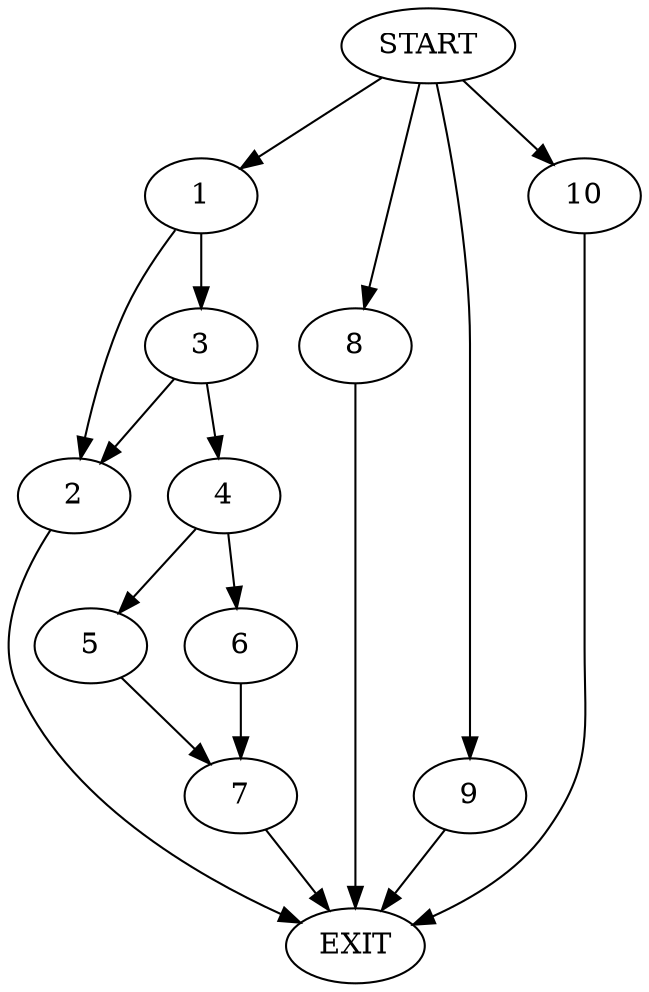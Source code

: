 digraph {
0 [label="START"]
11 [label="EXIT"]
0 -> 1
1 -> 2
1 -> 3
2 -> 11
3 -> 2
3 -> 4
4 -> 5
4 -> 6
6 -> 7
5 -> 7
7 -> 11
0 -> 8
8 -> 11
0 -> 9
9 -> 11
0 -> 10
10 -> 11
}
